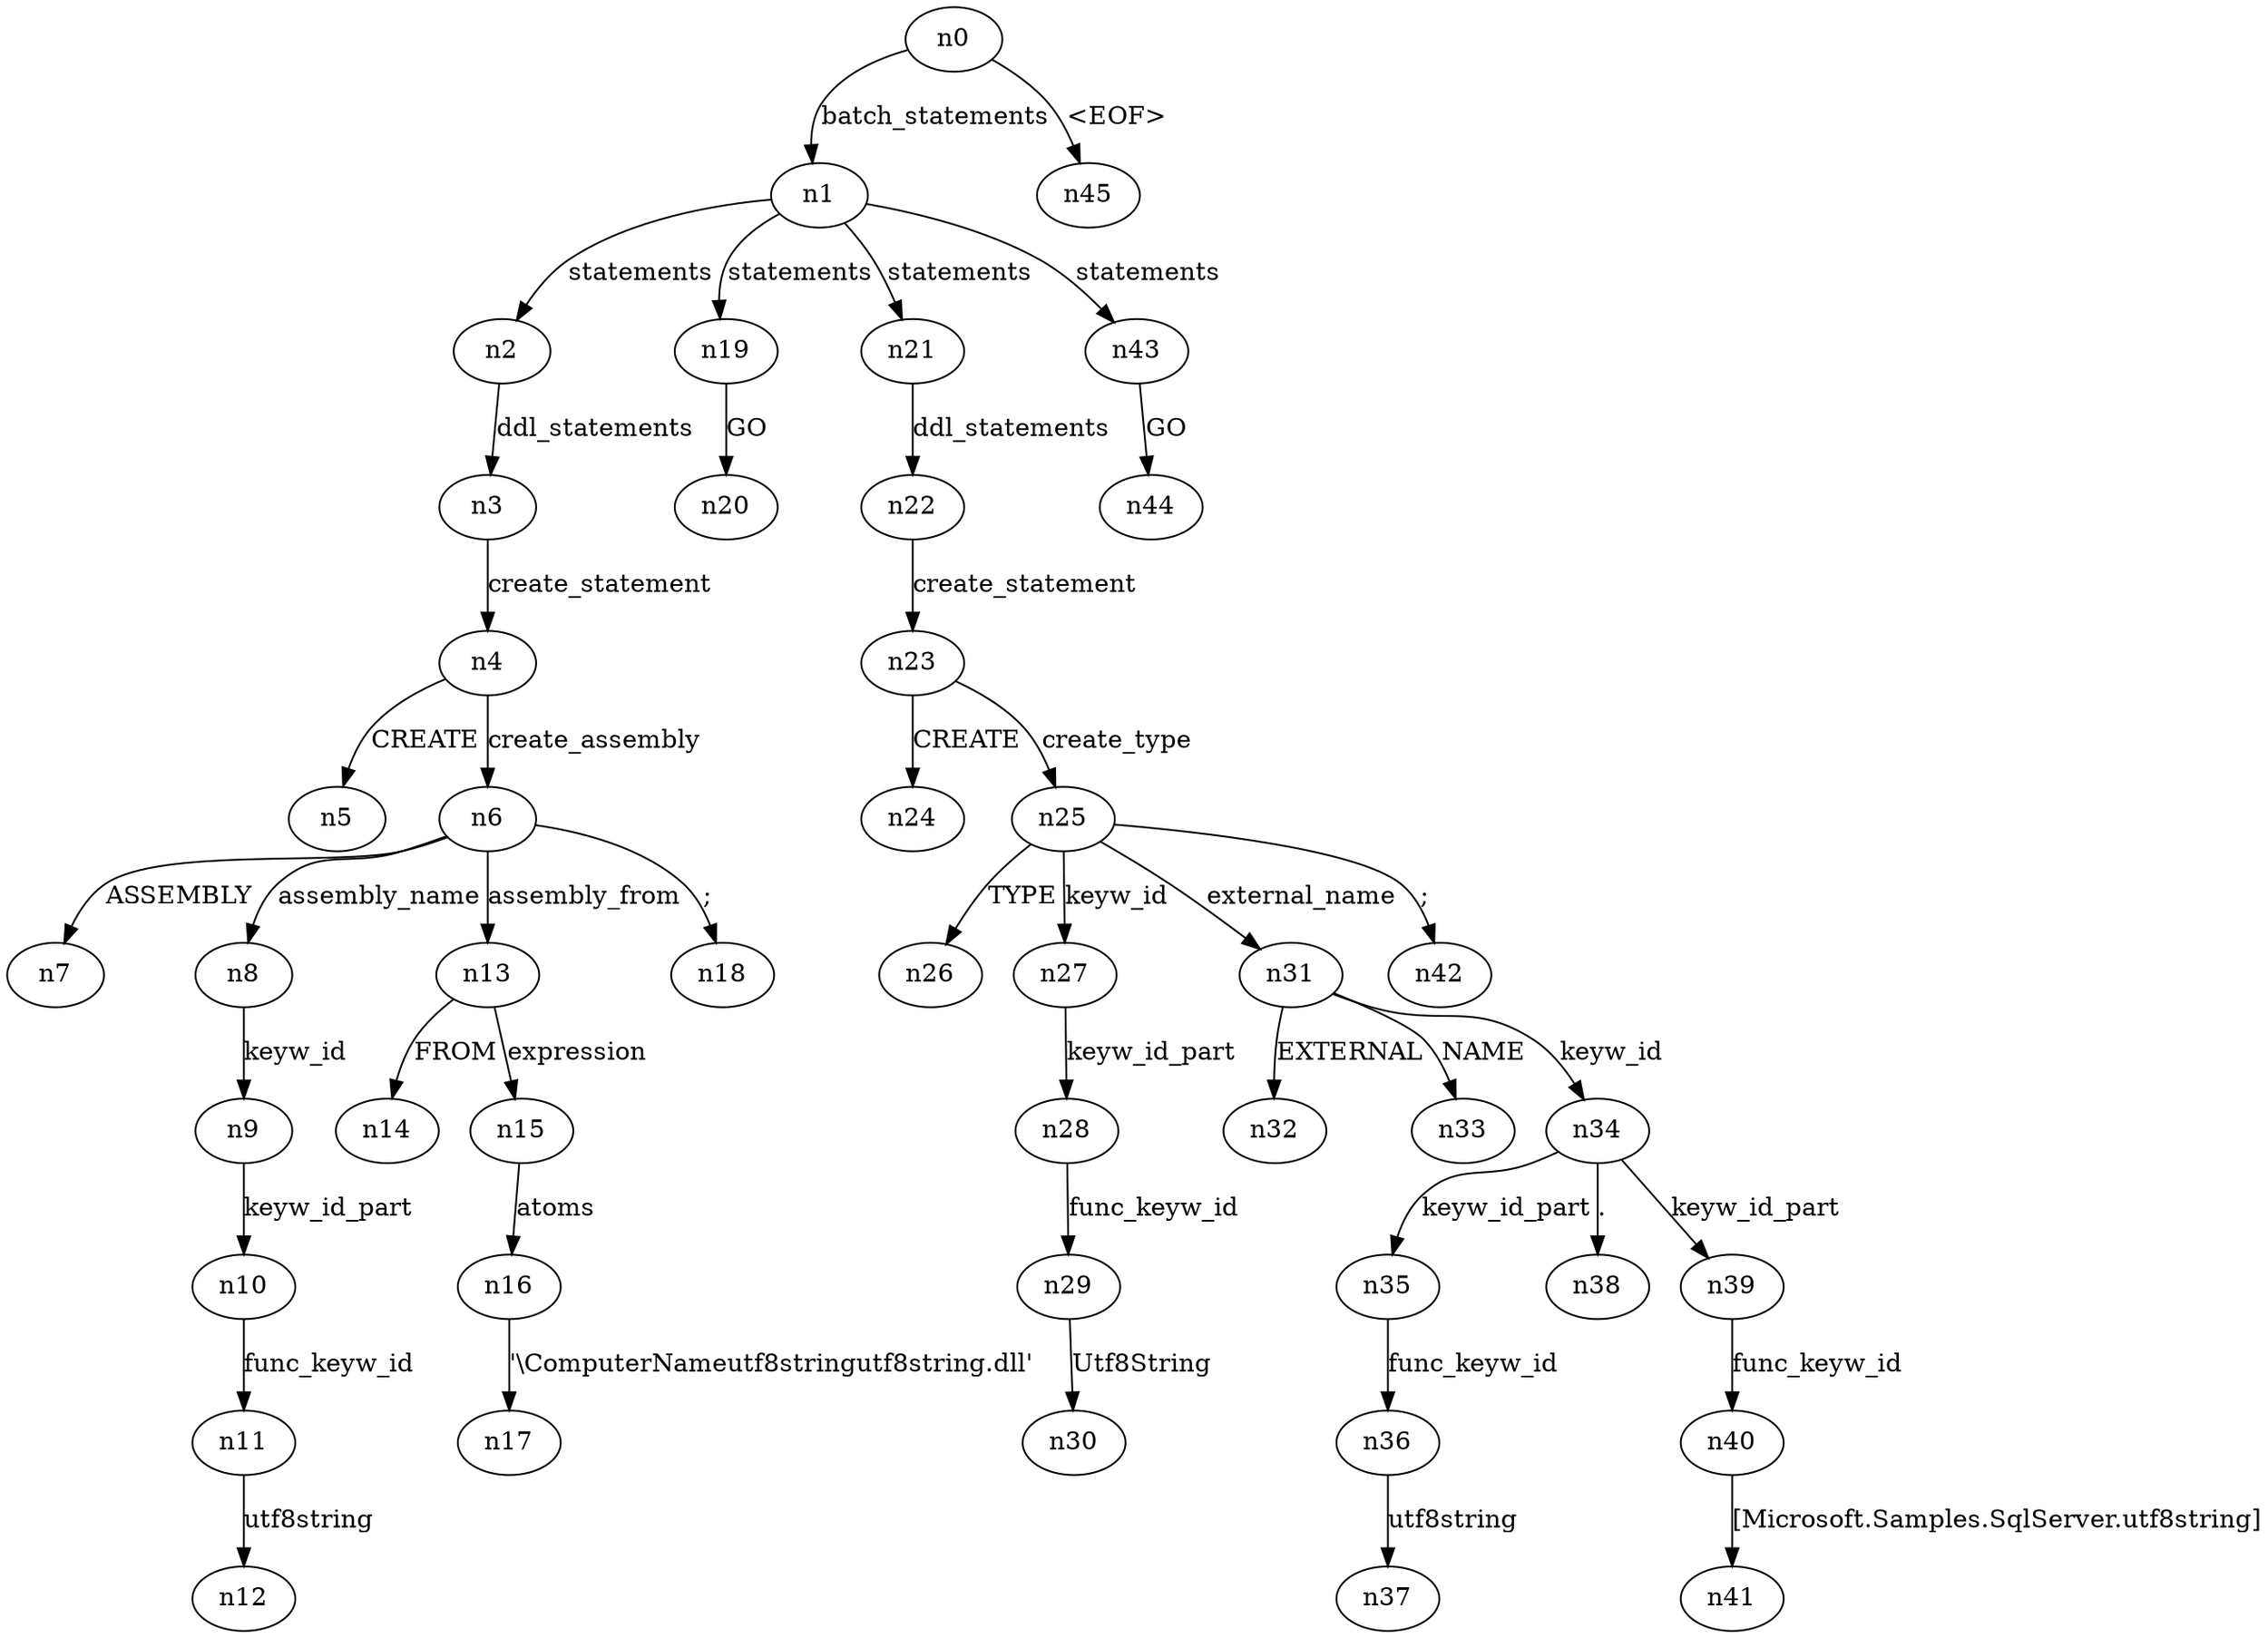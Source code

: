 digraph ParseTree {
  n0 -> n1 [label="batch_statements"];
  n1 -> n2 [label="statements"];
  n2 -> n3 [label="ddl_statements"];
  n3 -> n4 [label="create_statement"];
  n4 -> n5 [label="CREATE"];
  n4 -> n6 [label="create_assembly"];
  n6 -> n7 [label="ASSEMBLY"];
  n6 -> n8 [label="assembly_name"];
  n8 -> n9 [label="keyw_id"];
  n9 -> n10 [label="keyw_id_part"];
  n10 -> n11 [label="func_keyw_id"];
  n11 -> n12 [label="utf8string"];
  n6 -> n13 [label="assembly_from"];
  n13 -> n14 [label="FROM"];
  n13 -> n15 [label="expression"];
  n15 -> n16 [label="atoms"];
  n16 -> n17 [label="'\\ComputerName\utf8string\utf8string.dll'"];
  n6 -> n18 [label=";"];
  n1 -> n19 [label="statements"];
  n19 -> n20 [label="GO"];
  n1 -> n21 [label="statements"];
  n21 -> n22 [label="ddl_statements"];
  n22 -> n23 [label="create_statement"];
  n23 -> n24 [label="CREATE"];
  n23 -> n25 [label="create_type"];
  n25 -> n26 [label="TYPE"];
  n25 -> n27 [label="keyw_id"];
  n27 -> n28 [label="keyw_id_part"];
  n28 -> n29 [label="func_keyw_id"];
  n29 -> n30 [label="Utf8String"];
  n25 -> n31 [label="external_name"];
  n31 -> n32 [label="EXTERNAL"];
  n31 -> n33 [label="NAME"];
  n31 -> n34 [label="keyw_id"];
  n34 -> n35 [label="keyw_id_part"];
  n35 -> n36 [label="func_keyw_id"];
  n36 -> n37 [label="utf8string"];
  n34 -> n38 [label="."];
  n34 -> n39 [label="keyw_id_part"];
  n39 -> n40 [label="func_keyw_id"];
  n40 -> n41 [label="[Microsoft.Samples.SqlServer.utf8string]"];
  n25 -> n42 [label=";"];
  n1 -> n43 [label="statements"];
  n43 -> n44 [label="GO"];
  n0 -> n45 [label="<EOF>"];
}